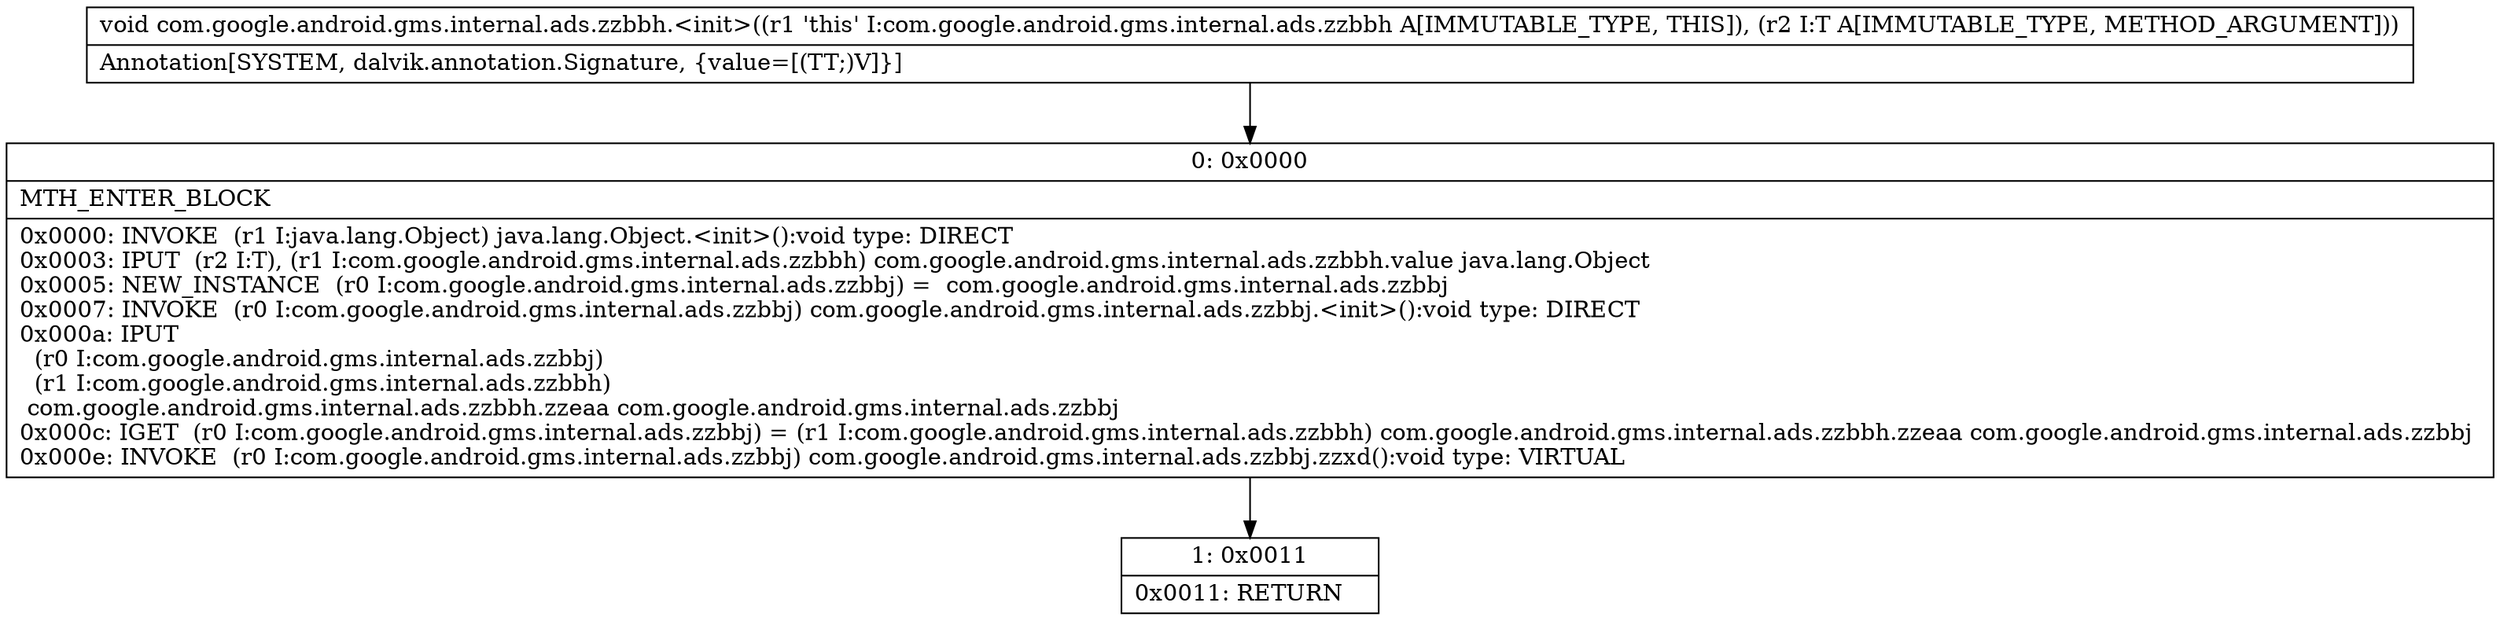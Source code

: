 digraph "CFG forcom.google.android.gms.internal.ads.zzbbh.\<init\>(Ljava\/lang\/Object;)V" {
Node_0 [shape=record,label="{0\:\ 0x0000|MTH_ENTER_BLOCK\l|0x0000: INVOKE  (r1 I:java.lang.Object) java.lang.Object.\<init\>():void type: DIRECT \l0x0003: IPUT  (r2 I:T), (r1 I:com.google.android.gms.internal.ads.zzbbh) com.google.android.gms.internal.ads.zzbbh.value java.lang.Object \l0x0005: NEW_INSTANCE  (r0 I:com.google.android.gms.internal.ads.zzbbj) =  com.google.android.gms.internal.ads.zzbbj \l0x0007: INVOKE  (r0 I:com.google.android.gms.internal.ads.zzbbj) com.google.android.gms.internal.ads.zzbbj.\<init\>():void type: DIRECT \l0x000a: IPUT  \l  (r0 I:com.google.android.gms.internal.ads.zzbbj)\l  (r1 I:com.google.android.gms.internal.ads.zzbbh)\l com.google.android.gms.internal.ads.zzbbh.zzeaa com.google.android.gms.internal.ads.zzbbj \l0x000c: IGET  (r0 I:com.google.android.gms.internal.ads.zzbbj) = (r1 I:com.google.android.gms.internal.ads.zzbbh) com.google.android.gms.internal.ads.zzbbh.zzeaa com.google.android.gms.internal.ads.zzbbj \l0x000e: INVOKE  (r0 I:com.google.android.gms.internal.ads.zzbbj) com.google.android.gms.internal.ads.zzbbj.zzxd():void type: VIRTUAL \l}"];
Node_1 [shape=record,label="{1\:\ 0x0011|0x0011: RETURN   \l}"];
MethodNode[shape=record,label="{void com.google.android.gms.internal.ads.zzbbh.\<init\>((r1 'this' I:com.google.android.gms.internal.ads.zzbbh A[IMMUTABLE_TYPE, THIS]), (r2 I:T A[IMMUTABLE_TYPE, METHOD_ARGUMENT]))  | Annotation[SYSTEM, dalvik.annotation.Signature, \{value=[(TT;)V]\}]\l}"];
MethodNode -> Node_0;
Node_0 -> Node_1;
}

